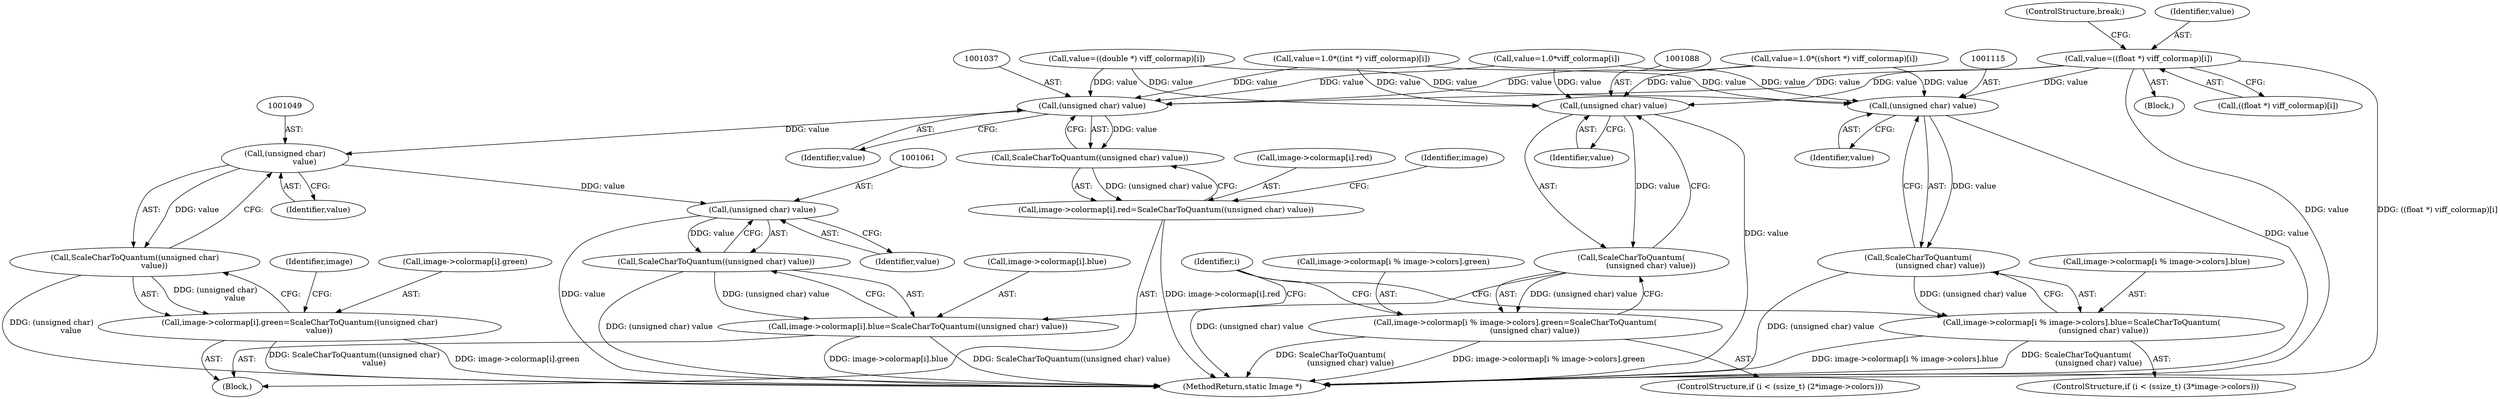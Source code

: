 digraph "0_ImageMagick_ca0c886abd6d3ef335eb74150cd23b89ebd17135@array" {
"1000992" [label="(Call,value=((float *) viff_colormap)[i])"];
"1001036" [label="(Call,(unsigned char) value)"];
"1001035" [label="(Call,ScaleCharToQuantum((unsigned char) value))"];
"1001027" [label="(Call,image->colormap[i].red=ScaleCharToQuantum((unsigned char) value))"];
"1001048" [label="(Call,(unsigned char)\n                value)"];
"1001047" [label="(Call,ScaleCharToQuantum((unsigned char)\n                value))"];
"1001039" [label="(Call,image->colormap[i].green=ScaleCharToQuantum((unsigned char)\n                value))"];
"1001060" [label="(Call,(unsigned char) value)"];
"1001059" [label="(Call,ScaleCharToQuantum((unsigned char) value))"];
"1001051" [label="(Call,image->colormap[i].blue=ScaleCharToQuantum((unsigned char) value))"];
"1001087" [label="(Call,(unsigned char) value)"];
"1001086" [label="(Call,ScaleCharToQuantum(\n                (unsigned char) value))"];
"1001074" [label="(Call,image->colormap[i % image->colors].green=ScaleCharToQuantum(\n                (unsigned char) value))"];
"1001114" [label="(Call,(unsigned char) value)"];
"1001113" [label="(Call,ScaleCharToQuantum(\n                  (unsigned char) value))"];
"1001101" [label="(Call,image->colormap[i % image->colors].blue=ScaleCharToQuantum(\n                  (unsigned char) value))"];
"1001027" [label="(Call,image->colormap[i].red=ScaleCharToQuantum((unsigned char) value))"];
"1001040" [label="(Call,image->colormap[i].green)"];
"1001064" [label="(ControlStructure,if (i < (ssize_t) (2*image->colors)))"];
"1000994" [label="(Call,((float *) viff_colormap)[i])"];
"1001062" [label="(Identifier,value)"];
"1001052" [label="(Call,image->colormap[i].blue)"];
"1001035" [label="(Call,ScaleCharToQuantum((unsigned char) value))"];
"1001055" [label="(Identifier,image)"];
"1001086" [label="(Call,ScaleCharToQuantum(\n                (unsigned char) value))"];
"1001102" [label="(Call,image->colormap[i % image->colors].blue)"];
"1001028" [label="(Call,image->colormap[i].red)"];
"1001026" [label="(Block,)"];
"1001039" [label="(Call,image->colormap[i].green=ScaleCharToQuantum((unsigned char)\n                value))"];
"1000960" [label="(Identifier,i)"];
"1001050" [label="(Identifier,value)"];
"1001059" [label="(Call,ScaleCharToQuantum((unsigned char) value))"];
"1001075" [label="(Call,image->colormap[i % image->colors].green)"];
"1001036" [label="(Call,(unsigned char) value)"];
"1002330" [label="(MethodReturn,static Image *)"];
"1001060" [label="(Call,(unsigned char) value)"];
"1001101" [label="(Call,image->colormap[i % image->colors].blue=ScaleCharToQuantum(\n                  (unsigned char) value))"];
"1001038" [label="(Identifier,value)"];
"1001047" [label="(Call,ScaleCharToQuantum((unsigned char)\n                value))"];
"1001051" [label="(Call,image->colormap[i].blue=ScaleCharToQuantum((unsigned char) value))"];
"1001113" [label="(Call,ScaleCharToQuantum(\n                  (unsigned char) value))"];
"1001001" [label="(Call,value=((double *) viff_colormap)[i])"];
"1000999" [label="(ControlStructure,break;)"];
"1001043" [label="(Identifier,image)"];
"1000968" [label="(Block,)"];
"1000981" [label="(Call,value=1.0*((int *) viff_colormap)[i])"];
"1001091" [label="(ControlStructure,if (i < (ssize_t) (3*image->colors)))"];
"1000970" [label="(Call,value=1.0*((short *) viff_colormap)[i])"];
"1001114" [label="(Call,(unsigned char) value)"];
"1000993" [label="(Identifier,value)"];
"1001048" [label="(Call,(unsigned char)\n                value)"];
"1001010" [label="(Call,value=1.0*viff_colormap[i])"];
"1001087" [label="(Call,(unsigned char) value)"];
"1000992" [label="(Call,value=((float *) viff_colormap)[i])"];
"1001089" [label="(Identifier,value)"];
"1001116" [label="(Identifier,value)"];
"1001074" [label="(Call,image->colormap[i % image->colors].green=ScaleCharToQuantum(\n                (unsigned char) value))"];
"1000992" -> "1000968"  [label="AST: "];
"1000992" -> "1000994"  [label="CFG: "];
"1000993" -> "1000992"  [label="AST: "];
"1000994" -> "1000992"  [label="AST: "];
"1000999" -> "1000992"  [label="CFG: "];
"1000992" -> "1002330"  [label="DDG: value"];
"1000992" -> "1002330"  [label="DDG: ((float *) viff_colormap)[i]"];
"1000992" -> "1001036"  [label="DDG: value"];
"1000992" -> "1001087"  [label="DDG: value"];
"1000992" -> "1001114"  [label="DDG: value"];
"1001036" -> "1001035"  [label="AST: "];
"1001036" -> "1001038"  [label="CFG: "];
"1001037" -> "1001036"  [label="AST: "];
"1001038" -> "1001036"  [label="AST: "];
"1001035" -> "1001036"  [label="CFG: "];
"1001036" -> "1001035"  [label="DDG: value"];
"1000981" -> "1001036"  [label="DDG: value"];
"1000970" -> "1001036"  [label="DDG: value"];
"1001001" -> "1001036"  [label="DDG: value"];
"1001010" -> "1001036"  [label="DDG: value"];
"1001036" -> "1001048"  [label="DDG: value"];
"1001035" -> "1001027"  [label="AST: "];
"1001027" -> "1001035"  [label="CFG: "];
"1001035" -> "1001027"  [label="DDG: (unsigned char) value"];
"1001027" -> "1001026"  [label="AST: "];
"1001028" -> "1001027"  [label="AST: "];
"1001043" -> "1001027"  [label="CFG: "];
"1001027" -> "1002330"  [label="DDG: image->colormap[i].red"];
"1001048" -> "1001047"  [label="AST: "];
"1001048" -> "1001050"  [label="CFG: "];
"1001049" -> "1001048"  [label="AST: "];
"1001050" -> "1001048"  [label="AST: "];
"1001047" -> "1001048"  [label="CFG: "];
"1001048" -> "1001047"  [label="DDG: value"];
"1001048" -> "1001060"  [label="DDG: value"];
"1001047" -> "1001039"  [label="AST: "];
"1001039" -> "1001047"  [label="CFG: "];
"1001047" -> "1002330"  [label="DDG: (unsigned char)\n                value"];
"1001047" -> "1001039"  [label="DDG: (unsigned char)\n                value"];
"1001039" -> "1001026"  [label="AST: "];
"1001040" -> "1001039"  [label="AST: "];
"1001055" -> "1001039"  [label="CFG: "];
"1001039" -> "1002330"  [label="DDG: image->colormap[i].green"];
"1001039" -> "1002330"  [label="DDG: ScaleCharToQuantum((unsigned char)\n                value)"];
"1001060" -> "1001059"  [label="AST: "];
"1001060" -> "1001062"  [label="CFG: "];
"1001061" -> "1001060"  [label="AST: "];
"1001062" -> "1001060"  [label="AST: "];
"1001059" -> "1001060"  [label="CFG: "];
"1001060" -> "1002330"  [label="DDG: value"];
"1001060" -> "1001059"  [label="DDG: value"];
"1001059" -> "1001051"  [label="AST: "];
"1001051" -> "1001059"  [label="CFG: "];
"1001059" -> "1002330"  [label="DDG: (unsigned char) value"];
"1001059" -> "1001051"  [label="DDG: (unsigned char) value"];
"1001051" -> "1001026"  [label="AST: "];
"1001052" -> "1001051"  [label="AST: "];
"1000960" -> "1001051"  [label="CFG: "];
"1001051" -> "1002330"  [label="DDG: ScaleCharToQuantum((unsigned char) value)"];
"1001051" -> "1002330"  [label="DDG: image->colormap[i].blue"];
"1001087" -> "1001086"  [label="AST: "];
"1001087" -> "1001089"  [label="CFG: "];
"1001088" -> "1001087"  [label="AST: "];
"1001089" -> "1001087"  [label="AST: "];
"1001086" -> "1001087"  [label="CFG: "];
"1001087" -> "1002330"  [label="DDG: value"];
"1001087" -> "1001086"  [label="DDG: value"];
"1000981" -> "1001087"  [label="DDG: value"];
"1000970" -> "1001087"  [label="DDG: value"];
"1001001" -> "1001087"  [label="DDG: value"];
"1001010" -> "1001087"  [label="DDG: value"];
"1001086" -> "1001074"  [label="AST: "];
"1001074" -> "1001086"  [label="CFG: "];
"1001086" -> "1002330"  [label="DDG: (unsigned char) value"];
"1001086" -> "1001074"  [label="DDG: (unsigned char) value"];
"1001074" -> "1001064"  [label="AST: "];
"1001075" -> "1001074"  [label="AST: "];
"1000960" -> "1001074"  [label="CFG: "];
"1001074" -> "1002330"  [label="DDG: image->colormap[i % image->colors].green"];
"1001074" -> "1002330"  [label="DDG: ScaleCharToQuantum(\n                (unsigned char) value)"];
"1001114" -> "1001113"  [label="AST: "];
"1001114" -> "1001116"  [label="CFG: "];
"1001115" -> "1001114"  [label="AST: "];
"1001116" -> "1001114"  [label="AST: "];
"1001113" -> "1001114"  [label="CFG: "];
"1001114" -> "1002330"  [label="DDG: value"];
"1001114" -> "1001113"  [label="DDG: value"];
"1000981" -> "1001114"  [label="DDG: value"];
"1000970" -> "1001114"  [label="DDG: value"];
"1001001" -> "1001114"  [label="DDG: value"];
"1001010" -> "1001114"  [label="DDG: value"];
"1001113" -> "1001101"  [label="AST: "];
"1001101" -> "1001113"  [label="CFG: "];
"1001113" -> "1002330"  [label="DDG: (unsigned char) value"];
"1001113" -> "1001101"  [label="DDG: (unsigned char) value"];
"1001101" -> "1001091"  [label="AST: "];
"1001102" -> "1001101"  [label="AST: "];
"1000960" -> "1001101"  [label="CFG: "];
"1001101" -> "1002330"  [label="DDG: ScaleCharToQuantum(\n                  (unsigned char) value)"];
"1001101" -> "1002330"  [label="DDG: image->colormap[i % image->colors].blue"];
}
